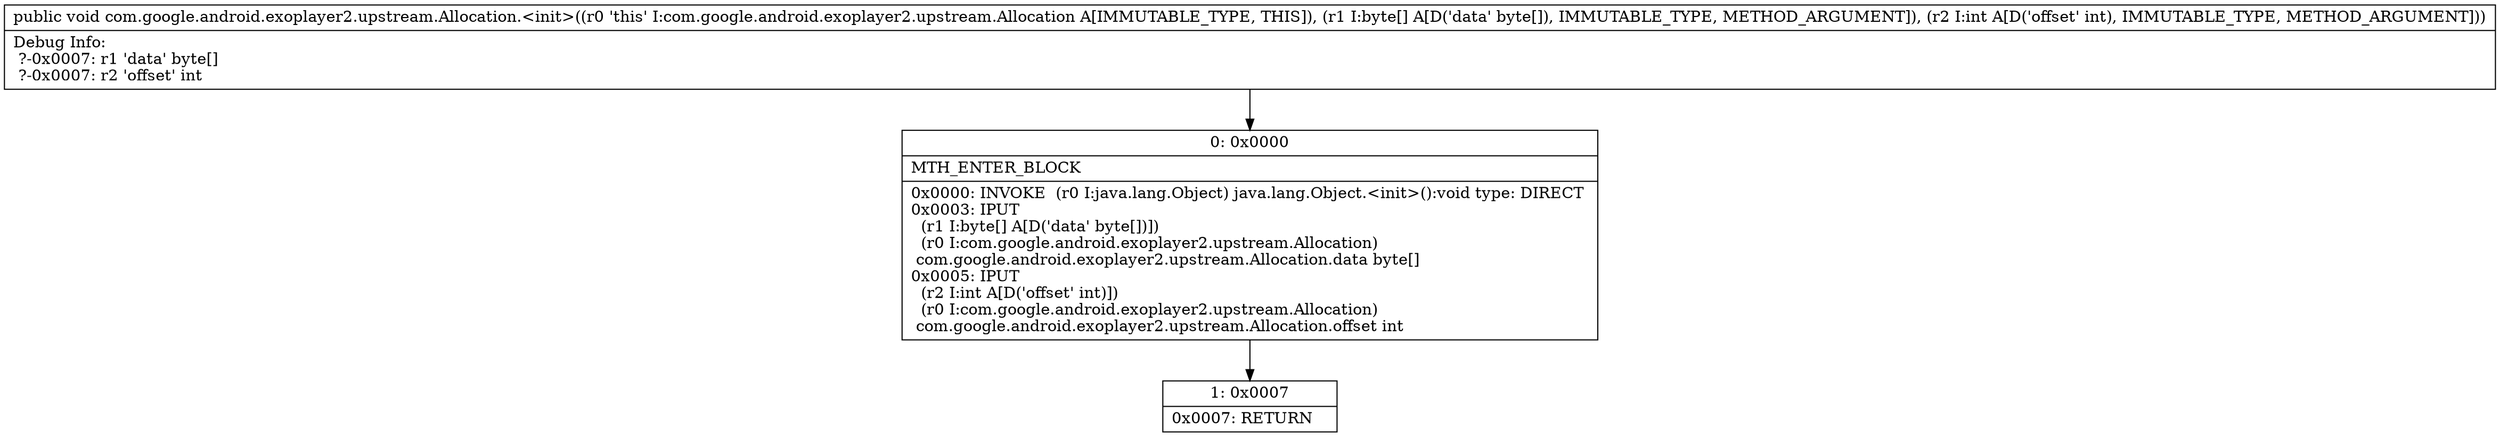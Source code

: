 digraph "CFG forcom.google.android.exoplayer2.upstream.Allocation.\<init\>([BI)V" {
Node_0 [shape=record,label="{0\:\ 0x0000|MTH_ENTER_BLOCK\l|0x0000: INVOKE  (r0 I:java.lang.Object) java.lang.Object.\<init\>():void type: DIRECT \l0x0003: IPUT  \l  (r1 I:byte[] A[D('data' byte[])])\l  (r0 I:com.google.android.exoplayer2.upstream.Allocation)\l com.google.android.exoplayer2.upstream.Allocation.data byte[] \l0x0005: IPUT  \l  (r2 I:int A[D('offset' int)])\l  (r0 I:com.google.android.exoplayer2.upstream.Allocation)\l com.google.android.exoplayer2.upstream.Allocation.offset int \l}"];
Node_1 [shape=record,label="{1\:\ 0x0007|0x0007: RETURN   \l}"];
MethodNode[shape=record,label="{public void com.google.android.exoplayer2.upstream.Allocation.\<init\>((r0 'this' I:com.google.android.exoplayer2.upstream.Allocation A[IMMUTABLE_TYPE, THIS]), (r1 I:byte[] A[D('data' byte[]), IMMUTABLE_TYPE, METHOD_ARGUMENT]), (r2 I:int A[D('offset' int), IMMUTABLE_TYPE, METHOD_ARGUMENT]))  | Debug Info:\l  ?\-0x0007: r1 'data' byte[]\l  ?\-0x0007: r2 'offset' int\l}"];
MethodNode -> Node_0;
Node_0 -> Node_1;
}

